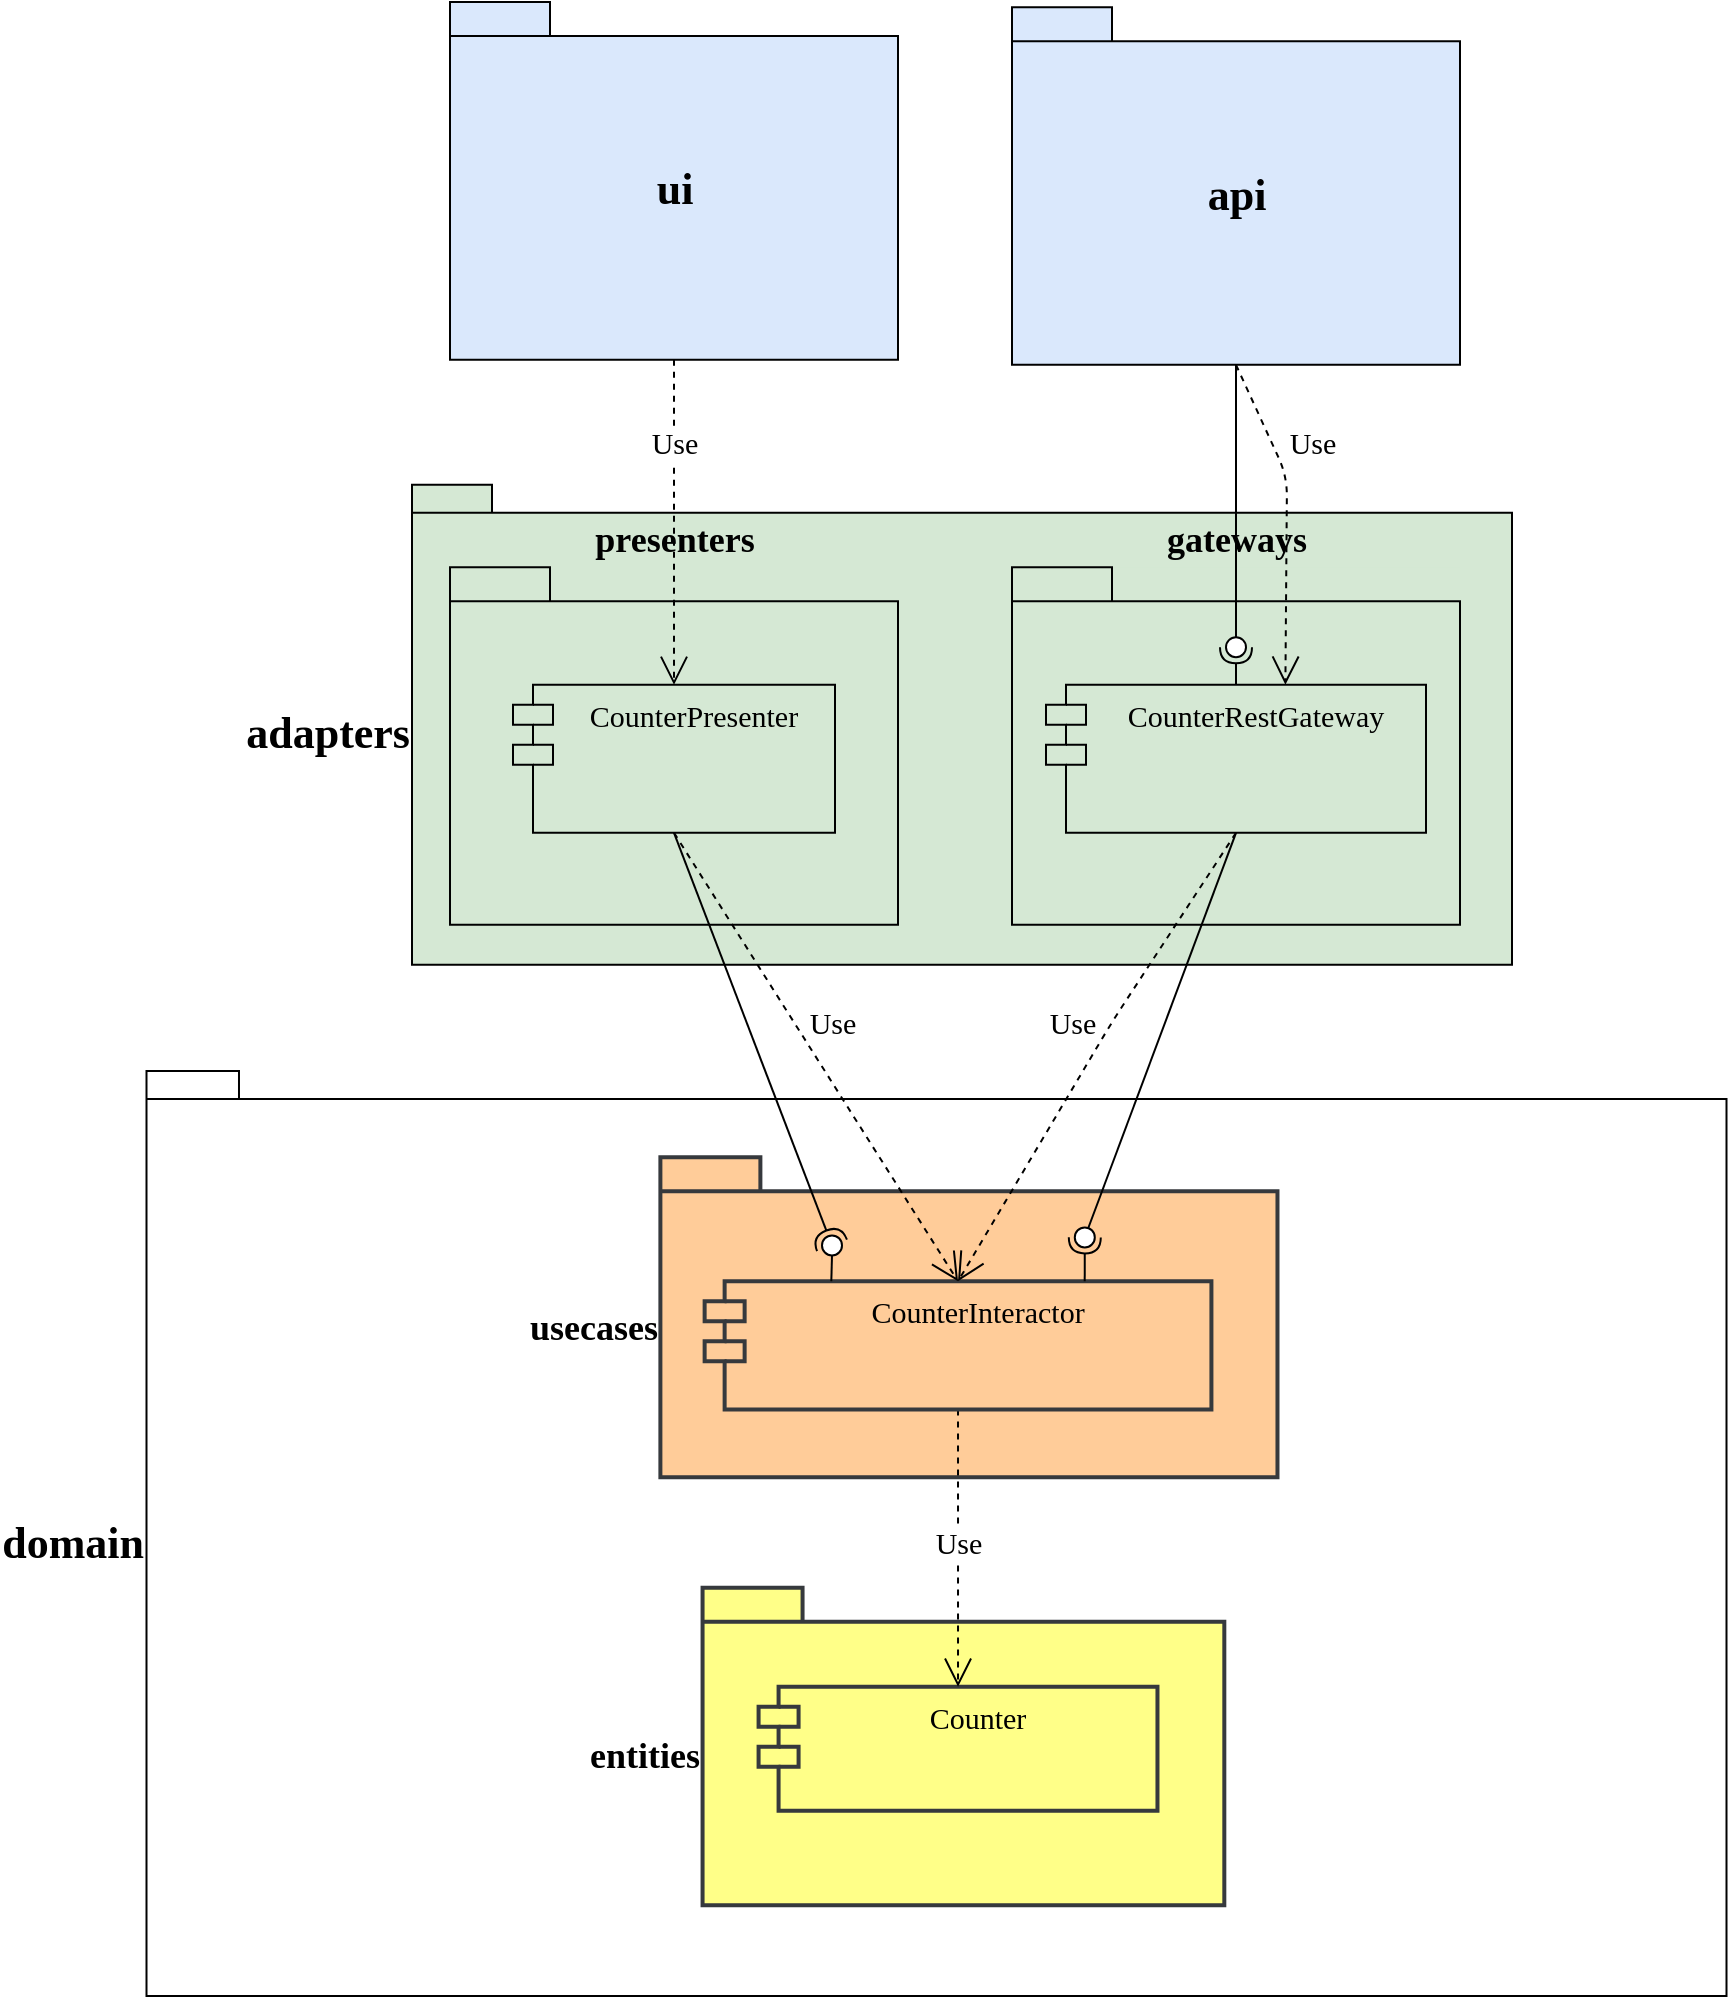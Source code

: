 <mxfile version="12.9.13" type="device"><diagram name="Page-1" id="b5b7bab2-c9e2-2cf4-8b2a-24fd1a2a6d21"><mxGraphModel dx="4151" dy="1028" grid="1" gridSize="10" guides="1" tooltips="1" connect="1" arrows="1" fold="1" page="1" pageScale="1" pageWidth="827" pageHeight="1169" background="#ffffff" math="0" shadow="0"><root><mxCell id="0"/><mxCell id="1" parent="0"/><mxCell id="uqNvV1NqiqEo9hl_J7HC-81" value="" style="group;strokeColor=none;" parent="1" vertex="1" connectable="0"><mxGeometry x="-1672.75" y="1104.54" width="790" height="462.46" as="geometry"/></mxCell><mxCell id="uqNvV1NqiqEo9hl_J7HC-1" value="&lt;font style=&quot;font-size: 22px&quot;&gt;domain&lt;/font&gt;" style="shape=folder;fontStyle=1;spacingTop=10;tabWidth=40;tabHeight=14;tabPosition=left;html=1;fontSize=15;labelPosition=left;verticalLabelPosition=middle;align=right;verticalAlign=middle;fontFamily=Verdana;" parent="uqNvV1NqiqEo9hl_J7HC-81" vertex="1"><mxGeometry width="790" height="462.46" as="geometry"/></mxCell><mxCell id="uqNvV1NqiqEo9hl_J7HC-6" value="" style="group;fontSize=13;labelPosition=left;verticalLabelPosition=middle;align=right;verticalAlign=middle;fillColor=none;strokeColor=none;strokeWidth=2;" parent="uqNvV1NqiqEo9hl_J7HC-81" vertex="1" connectable="0"><mxGeometry x="200.76" y="246.71" width="410" height="182.06" as="geometry"/></mxCell><mxCell id="6e0c8c40b5770093-50" value="&lt;font style=&quot;font-size: 18px&quot;&gt;entities&lt;/font&gt;" style="shape=folder;fontStyle=1;spacingTop=10;tabWidth=50;tabHeight=17;tabPosition=left;html=1;rounded=0;shadow=0;comic=0;labelBackgroundColor=none;strokeWidth=2;fontFamily=Verdana;fontSize=10;align=right;labelPosition=left;verticalLabelPosition=middle;verticalAlign=middle;fillColor=#ffff88;strokeColor=#36393d;" parent="uqNvV1NqiqEo9hl_J7HC-6" vertex="1"><mxGeometry x="77.271" y="11.67" width="260.877" height="158.72" as="geometry"/></mxCell><mxCell id="uqNvV1NqiqEo9hl_J7HC-27" value="Counter" style="shape=module;align=left;spacingLeft=20;align=center;verticalAlign=top;fontFamily=Verdana;fontSize=15;fillColor=#ffff88;strokeColor=#36393d;strokeWidth=2;" parent="uqNvV1NqiqEo9hl_J7HC-6" vertex="1"><mxGeometry x="105.281" y="61.093" width="199.444" height="62.025" as="geometry"/></mxCell><mxCell id="6e0c8c40b5770093-49" value="&lt;font style=&quot;font-size: 18px&quot;&gt;usecases&lt;/font&gt;" style="shape=folder;fontStyle=1;spacingTop=10;tabWidth=50;tabHeight=17;tabPosition=left;html=1;rounded=0;shadow=0;comic=0;labelBackgroundColor=none;strokeWidth=2;fontFamily=Verdana;fontSize=12;align=right;labelPosition=left;verticalLabelPosition=middle;verticalAlign=middle;fillColor=#ffcc99;strokeColor=#36393d;" parent="uqNvV1NqiqEo9hl_J7HC-81" vertex="1"><mxGeometry x="256.943" y="43.124" width="308.547" height="159.996" as="geometry"/></mxCell><mxCell id="uqNvV1NqiqEo9hl_J7HC-5" value="Use" style="endArrow=open;endSize=12;dashed=1;html=1;fontFamily=Verdana;fontSize=15;exitX=0.5;exitY=1;exitDx=0;exitDy=0;entryX=0.5;entryY=0;entryDx=0;entryDy=0;" parent="uqNvV1NqiqEo9hl_J7HC-81" source="uqNvV1NqiqEo9hl_J7HC-32" target="uqNvV1NqiqEo9hl_J7HC-27" edge="1"><mxGeometry x="-0.044" width="160" relative="1" as="geometry"><mxPoint x="317.04" y="147.844" as="sourcePoint"/><mxPoint x="522.455" y="147.407" as="targetPoint"/><mxPoint as="offset"/></mxGeometry></mxCell><mxCell id="uqNvV1NqiqEo9hl_J7HC-32" value="CounterInteractor" style="shape=module;align=left;spacingLeft=20;align=center;verticalAlign=top;fontFamily=Verdana;fontSize=15;fillColor=#ffcc99;strokeColor=#36393d;strokeWidth=2;" parent="uqNvV1NqiqEo9hl_J7HC-81" vertex="1"><mxGeometry x="279.063" y="105.12" width="253.396" height="64.141" as="geometry"/></mxCell><mxCell id="uqNvV1NqiqEo9hl_J7HC-36" value="" style="rounded=0;orthogonalLoop=1;jettySize=auto;html=1;endArrow=halfCircle;endFill=0;entryX=0.5;entryY=0.5;entryDx=0;entryDy=0;endSize=6;strokeWidth=1;fontFamily=Verdana;fontSize=15;exitX=0.75;exitY=0;exitDx=0;exitDy=0;" parent="uqNvV1NqiqEo9hl_J7HC-81" source="uqNvV1NqiqEo9hl_J7HC-32" target="uqNvV1NqiqEo9hl_J7HC-37" edge="1"><mxGeometry relative="1" as="geometry"><mxPoint x="374.46" y="339.598" as="sourcePoint"/></mxGeometry></mxCell><mxCell id="uqNvV1NqiqEo9hl_J7HC-37" value="" style="ellipse;whiteSpace=wrap;html=1;fontFamily=Helvetica;fontSize=12;fontColor=#000000;align=center;strokeColor=#000000;fillColor=#ffffff;points=[];aspect=fixed;resizable=0;" parent="uqNvV1NqiqEo9hl_J7HC-81" vertex="1"><mxGeometry x="464.151" y="78.155" width="10" height="10" as="geometry"/></mxCell><mxCell id="uqNvV1NqiqEo9hl_J7HC-123" value="" style="rounded=0;orthogonalLoop=1;jettySize=auto;html=1;endArrow=none;endFill=0;fontFamily=Verdana;fontSize=12;exitX=0.25;exitY=0;exitDx=0;exitDy=0;" parent="uqNvV1NqiqEo9hl_J7HC-81" source="uqNvV1NqiqEo9hl_J7HC-32" target="uqNvV1NqiqEo9hl_J7HC-125" edge="1"><mxGeometry relative="1" as="geometry"><mxPoint x="338.412" y="105.12" as="sourcePoint"/></mxGeometry></mxCell><mxCell id="uqNvV1NqiqEo9hl_J7HC-125" value="" style="ellipse;whiteSpace=wrap;html=1;fontFamily=Helvetica;fontSize=12;fontColor=#000000;align=center;strokeColor=#000000;fillColor=#ffffff;points=[];aspect=fixed;resizable=0;" parent="uqNvV1NqiqEo9hl_J7HC-81" vertex="1"><mxGeometry x="337.75" y="82.16" width="10" height="10" as="geometry"/></mxCell><mxCell id="uqNvV1NqiqEo9hl_J7HC-12" value="&lt;font style=&quot;font-size: 22px&quot;&gt;adapters&lt;/font&gt;" style="shape=folder;fontStyle=1;spacingTop=10;tabWidth=40;tabHeight=14;tabPosition=left;html=1;fontSize=15;labelPosition=left;verticalLabelPosition=middle;align=right;verticalAlign=middle;fontFamily=Verdana;fillColor=#d5e8d4;strokeColor=#000000;" parent="1" vertex="1"><mxGeometry x="-1540" y="811.41" width="550" height="240" as="geometry"/></mxCell><mxCell id="uqNvV1NqiqEo9hl_J7HC-13" value="&lt;font style=&quot;font-size: 18px&quot;&gt;presenters&lt;/font&gt;" style="shape=folder;fontStyle=1;spacingTop=10;tabWidth=50;tabHeight=17;tabPosition=left;html=1;rounded=0;shadow=0;comic=0;labelBackgroundColor=none;strokeWidth=1;fontFamily=Verdana;fontSize=10;align=center;labelPosition=center;verticalLabelPosition=top;verticalAlign=bottom;fillColor=#d5e8d4;strokeColor=#000000;" parent="1" vertex="1"><mxGeometry x="-1521" y="852.59" width="224" height="178.82" as="geometry"/></mxCell><mxCell id="uqNvV1NqiqEo9hl_J7HC-15" value="" style="group;fillColor=#d5e8d4;strokeColor=none;" parent="1" vertex="1" connectable="0"><mxGeometry x="-1240" y="852.59" width="224" height="178.82" as="geometry"/></mxCell><mxCell id="uqNvV1NqiqEo9hl_J7HC-16" value="&lt;font style=&quot;font-size: 18px&quot;&gt;gateways&lt;/font&gt;" style="shape=folder;fontStyle=1;spacingTop=10;tabWidth=50;tabHeight=17;tabPosition=left;html=1;rounded=0;shadow=0;comic=0;labelBackgroundColor=none;strokeWidth=1;fontFamily=Verdana;fontSize=10;align=center;labelPosition=center;verticalLabelPosition=top;verticalAlign=bottom;fillColor=#d5e8d4;strokeColor=#000000;" parent="uqNvV1NqiqEo9hl_J7HC-15" vertex="1"><mxGeometry width="224.0" height="178.82" as="geometry"/></mxCell><mxCell id="uqNvV1NqiqEo9hl_J7HC-23" value="CounterRestGateway" style="shape=module;align=left;spacingLeft=20;align=center;verticalAlign=top;fontFamily=Verdana;fontSize=15;fillColor=#d5e8d4;strokeColor=#000000;" parent="uqNvV1NqiqEo9hl_J7HC-15" vertex="1"><mxGeometry x="17" y="58.82" width="190" height="74" as="geometry"/></mxCell><mxCell id="uqNvV1NqiqEo9hl_J7HC-72" value="" style="ellipse;whiteSpace=wrap;html=1;fontFamily=Helvetica;fontSize=12;fontColor=#000000;align=center;strokeColor=#000000;fillColor=#ffffff;points=[];aspect=fixed;resizable=0;" parent="uqNvV1NqiqEo9hl_J7HC-15" vertex="1"><mxGeometry x="107" y="35" width="10" height="10" as="geometry"/></mxCell><mxCell id="uqNvV1NqiqEo9hl_J7HC-71" value="" style="rounded=0;orthogonalLoop=1;jettySize=auto;html=1;endArrow=halfCircle;endFill=0;entryX=0.5;entryY=0.5;entryDx=0;entryDy=0;endSize=6;strokeWidth=1;fontFamily=Verdana;fontSize=15;exitX=0.5;exitY=0;exitDx=0;exitDy=0;" parent="uqNvV1NqiqEo9hl_J7HC-15" source="uqNvV1NqiqEo9hl_J7HC-23" target="uqNvV1NqiqEo9hl_J7HC-72" edge="1"><mxGeometry relative="1" as="geometry"><mxPoint x="340" y="-25" as="sourcePoint"/></mxGeometry></mxCell><mxCell id="uqNvV1NqiqEo9hl_J7HC-22" value="CounterPresenter" style="shape=module;align=left;spacingLeft=20;align=center;verticalAlign=top;fontFamily=Verdana;fontSize=15;fillColor=#d5e8d4;strokeColor=#000000;" parent="1" vertex="1"><mxGeometry x="-1489.5" y="911.41" width="161" height="74" as="geometry"/></mxCell><mxCell id="uqNvV1NqiqEo9hl_J7HC-43" value="&lt;font style=&quot;font-size: 22px&quot;&gt;ui&lt;/font&gt;" style="shape=folder;fontStyle=1;spacingTop=10;tabWidth=50;tabHeight=17;tabPosition=left;html=1;rounded=0;shadow=0;comic=0;labelBackgroundColor=none;strokeWidth=1;fontFamily=Verdana;fontSize=18;align=center;labelPosition=center;verticalLabelPosition=middle;verticalAlign=middle;fillColor=#dae8fc;strokeColor=#000000;" parent="1" vertex="1"><mxGeometry x="-1521" y="570" width="224" height="178.82" as="geometry"/></mxCell><mxCell id="uqNvV1NqiqEo9hl_J7HC-68" value="Use" style="endArrow=open;endSize=12;dashed=1;html=1;fontFamily=Verdana;fontSize=15;entryX=0.5;entryY=0;entryDx=0;entryDy=0;exitX=0.5;exitY=1;exitDx=0;exitDy=0;exitPerimeter=0;" parent="1" source="uqNvV1NqiqEo9hl_J7HC-43" target="uqNvV1NqiqEo9hl_J7HC-22" edge="1"><mxGeometry x="-0.493" width="160" relative="1" as="geometry"><mxPoint x="-1370" y="762.59" as="sourcePoint"/><mxPoint x="-1171.215" y="1187.413" as="targetPoint"/><mxPoint as="offset"/></mxGeometry></mxCell><mxCell id="uqNvV1NqiqEo9hl_J7HC-70" value="" style="rounded=0;orthogonalLoop=1;jettySize=auto;html=1;endArrow=none;endFill=0;fontFamily=Verdana;fontSize=15;exitX=0.5;exitY=1;exitDx=0;exitDy=0;exitPerimeter=0;" parent="1" source="uqNvV1NqiqEo9hl_J7HC-117" target="uqNvV1NqiqEo9hl_J7HC-72" edge="1"><mxGeometry relative="1" as="geometry"><mxPoint x="-812.5" y="837" as="sourcePoint"/></mxGeometry></mxCell><mxCell id="uqNvV1NqiqEo9hl_J7HC-35" value="" style="rounded=0;orthogonalLoop=1;jettySize=auto;html=1;endArrow=none;endFill=0;fontFamily=Verdana;fontSize=15;exitX=0.5;exitY=1;exitDx=0;exitDy=0;" parent="1" source="uqNvV1NqiqEo9hl_J7HC-23" target="uqNvV1NqiqEo9hl_J7HC-37" edge="1"><mxGeometry relative="1" as="geometry"><mxPoint x="-1517.75" y="1436.41" as="sourcePoint"/></mxGeometry></mxCell><mxCell id="uqNvV1NqiqEo9hl_J7HC-86" value="Use" style="endArrow=open;endSize=12;dashed=1;html=1;fontFamily=Verdana;fontSize=15;exitX=0.5;exitY=1;exitDx=0;exitDy=0;entryX=0.5;entryY=0;entryDx=0;entryDy=0;" parent="1" source="uqNvV1NqiqEo9hl_J7HC-23" target="uqNvV1NqiqEo9hl_J7HC-32" edge="1"><mxGeometry x="-0.066" y="-17" width="160" relative="1" as="geometry"><mxPoint x="-1073.75" y="988.88" as="sourcePoint"/><mxPoint x="-1173.75" y="1188.88" as="targetPoint"/><Array as="points"><mxPoint x="-1190" y="1080"/></Array><mxPoint as="offset"/></mxGeometry></mxCell><mxCell id="uqNvV1NqiqEo9hl_J7HC-87" value="Use" style="endArrow=open;endSize=12;dashed=1;html=1;fontFamily=Verdana;fontSize=15;exitX=0.5;exitY=1;exitDx=0;exitDy=0;exitPerimeter=0;entryX=0.63;entryY=-0.001;entryDx=0;entryDy=0;entryPerimeter=0;" parent="1" source="uqNvV1NqiqEo9hl_J7HC-117" target="uqNvV1NqiqEo9hl_J7HC-23" edge="1"><mxGeometry x="-0.385" y="18" width="160" relative="1" as="geometry"><mxPoint x="-1128" y="757.82" as="sourcePoint"/><mxPoint x="-1127" y="910" as="targetPoint"/><Array as="points"><mxPoint x="-1102.5" y="807"/></Array><mxPoint as="offset"/></mxGeometry></mxCell><mxCell id="uqNvV1NqiqEo9hl_J7HC-117" value="&lt;font style=&quot;font-size: 22px&quot;&gt;api&lt;/font&gt;" style="shape=folder;fontStyle=1;spacingTop=10;tabWidth=50;tabHeight=17;tabPosition=left;html=1;rounded=0;shadow=0;comic=0;labelBackgroundColor=none;strokeWidth=1;fontFamily=Verdana;fontSize=18;align=center;labelPosition=center;verticalLabelPosition=middle;verticalAlign=middle;fillColor=#dae8fc;strokeColor=#000000;" parent="1" vertex="1"><mxGeometry x="-1240" y="572.59" width="224" height="178.82" as="geometry"/></mxCell><mxCell id="uqNvV1NqiqEo9hl_J7HC-121" value="Use" style="endArrow=open;endSize=12;dashed=1;html=1;fontFamily=Verdana;fontSize=15;exitX=0.5;exitY=1;exitDx=0;exitDy=0;entryX=0.5;entryY=0;entryDx=0;entryDy=0;" parent="1" source="uqNvV1NqiqEo9hl_J7HC-22" target="uqNvV1NqiqEo9hl_J7HC-32" edge="1"><mxGeometry x="-0.079" y="16" width="160" relative="1" as="geometry"><mxPoint x="-1626.66" y="1011.16" as="sourcePoint"/><mxPoint x="-1324.658" y="1183.777" as="targetPoint"/><Array as="points"/><mxPoint as="offset"/></mxGeometry></mxCell><mxCell id="uqNvV1NqiqEo9hl_J7HC-124" value="" style="rounded=0;orthogonalLoop=1;jettySize=auto;html=1;endArrow=halfCircle;endFill=0;entryX=0.5;entryY=0.5;entryDx=0;entryDy=0;endSize=6;strokeWidth=1;fontFamily=Verdana;fontSize=12;exitX=0.5;exitY=1;exitDx=0;exitDy=0;" parent="1" source="uqNvV1NqiqEo9hl_J7HC-22" target="uqNvV1NqiqEo9hl_J7HC-125" edge="1"><mxGeometry relative="1" as="geometry"><mxPoint x="-1450" y="1188" as="sourcePoint"/></mxGeometry></mxCell></root></mxGraphModel></diagram></mxfile>